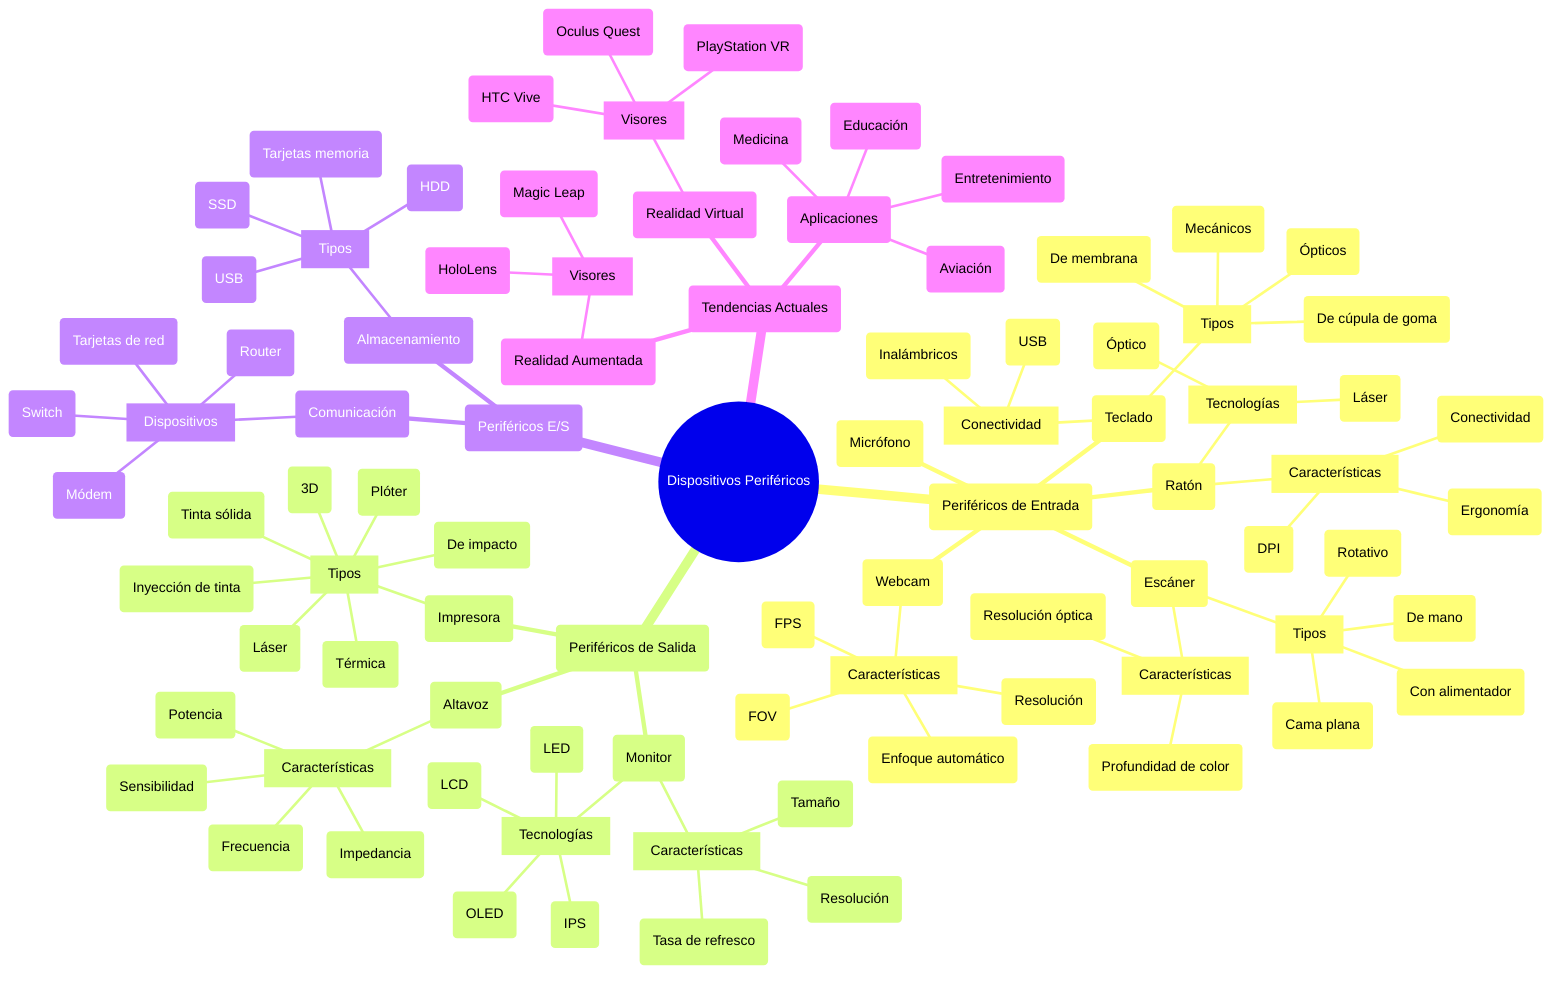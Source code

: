 mindmap
  root((Dispositivos Periféricos))
    (Periféricos de Entrada)
      (Teclado)
        [Tipos]
          (Mecánicos)
          (De membrana)
          (De cúpula de goma)
          (Ópticos)
        [Conectividad]
          (USB)
          (Inalámbricos)
      (Ratón)
        [Tecnologías]
          (Óptico)
          (Láser)
        [Características]
          (DPI)
          (Ergonomía)
          (Conectividad)
      (Escáner)
        [Tipos]
          (De mano)
          (Cama plana)
          (Rotativo)
          (Con alimentador)
        [Características]
          (Resolución óptica)
          (Profundidad de color)
      (Webcam)
        [Características]
          (Resolución)
          (FPS)
          (FOV)
          (Enfoque automático)
      (Micrófono)
    (Periféricos de Salida)
      (Monitor)
        [Características]
          (Tamaño)
          (Resolución)
          (Tasa de refresco)
        [Tecnologías]
          (LCD)
          (LED)
          (OLED)
          (IPS)
      (Impresora)
        [Tipos]
          (Láser)
          (Inyección de tinta)
          (Tinta sólida)
          (De impacto)
          (Térmica)
          (3D)
          (Plóter)
      (Altavoz)
        [Características]
          (Frecuencia)
          (Impedancia)
          (Potencia)
          (Sensibilidad)
    (Periféricos E/S)
      (Almacenamiento)
        [Tipos]
          (HDD)
          (SSD)
          (Tarjetas memoria)
          (USB)
      (Comunicación)
        [Dispositivos]
          (Módem)
          (Tarjetas de red)
          (Router)
          (Switch)
    (Tendencias Actuales)
      (Realidad Virtual)
        [Visores]
          (Oculus Quest)
          (PlayStation VR)
          (HTC Vive)
      (Realidad Aumentada)
        [Visores]
          (HoloLens)
          (Magic Leap)
      (Aplicaciones)
        (Educación)
        (Medicina)
        (Aviación)
        (Entretenimiento)
